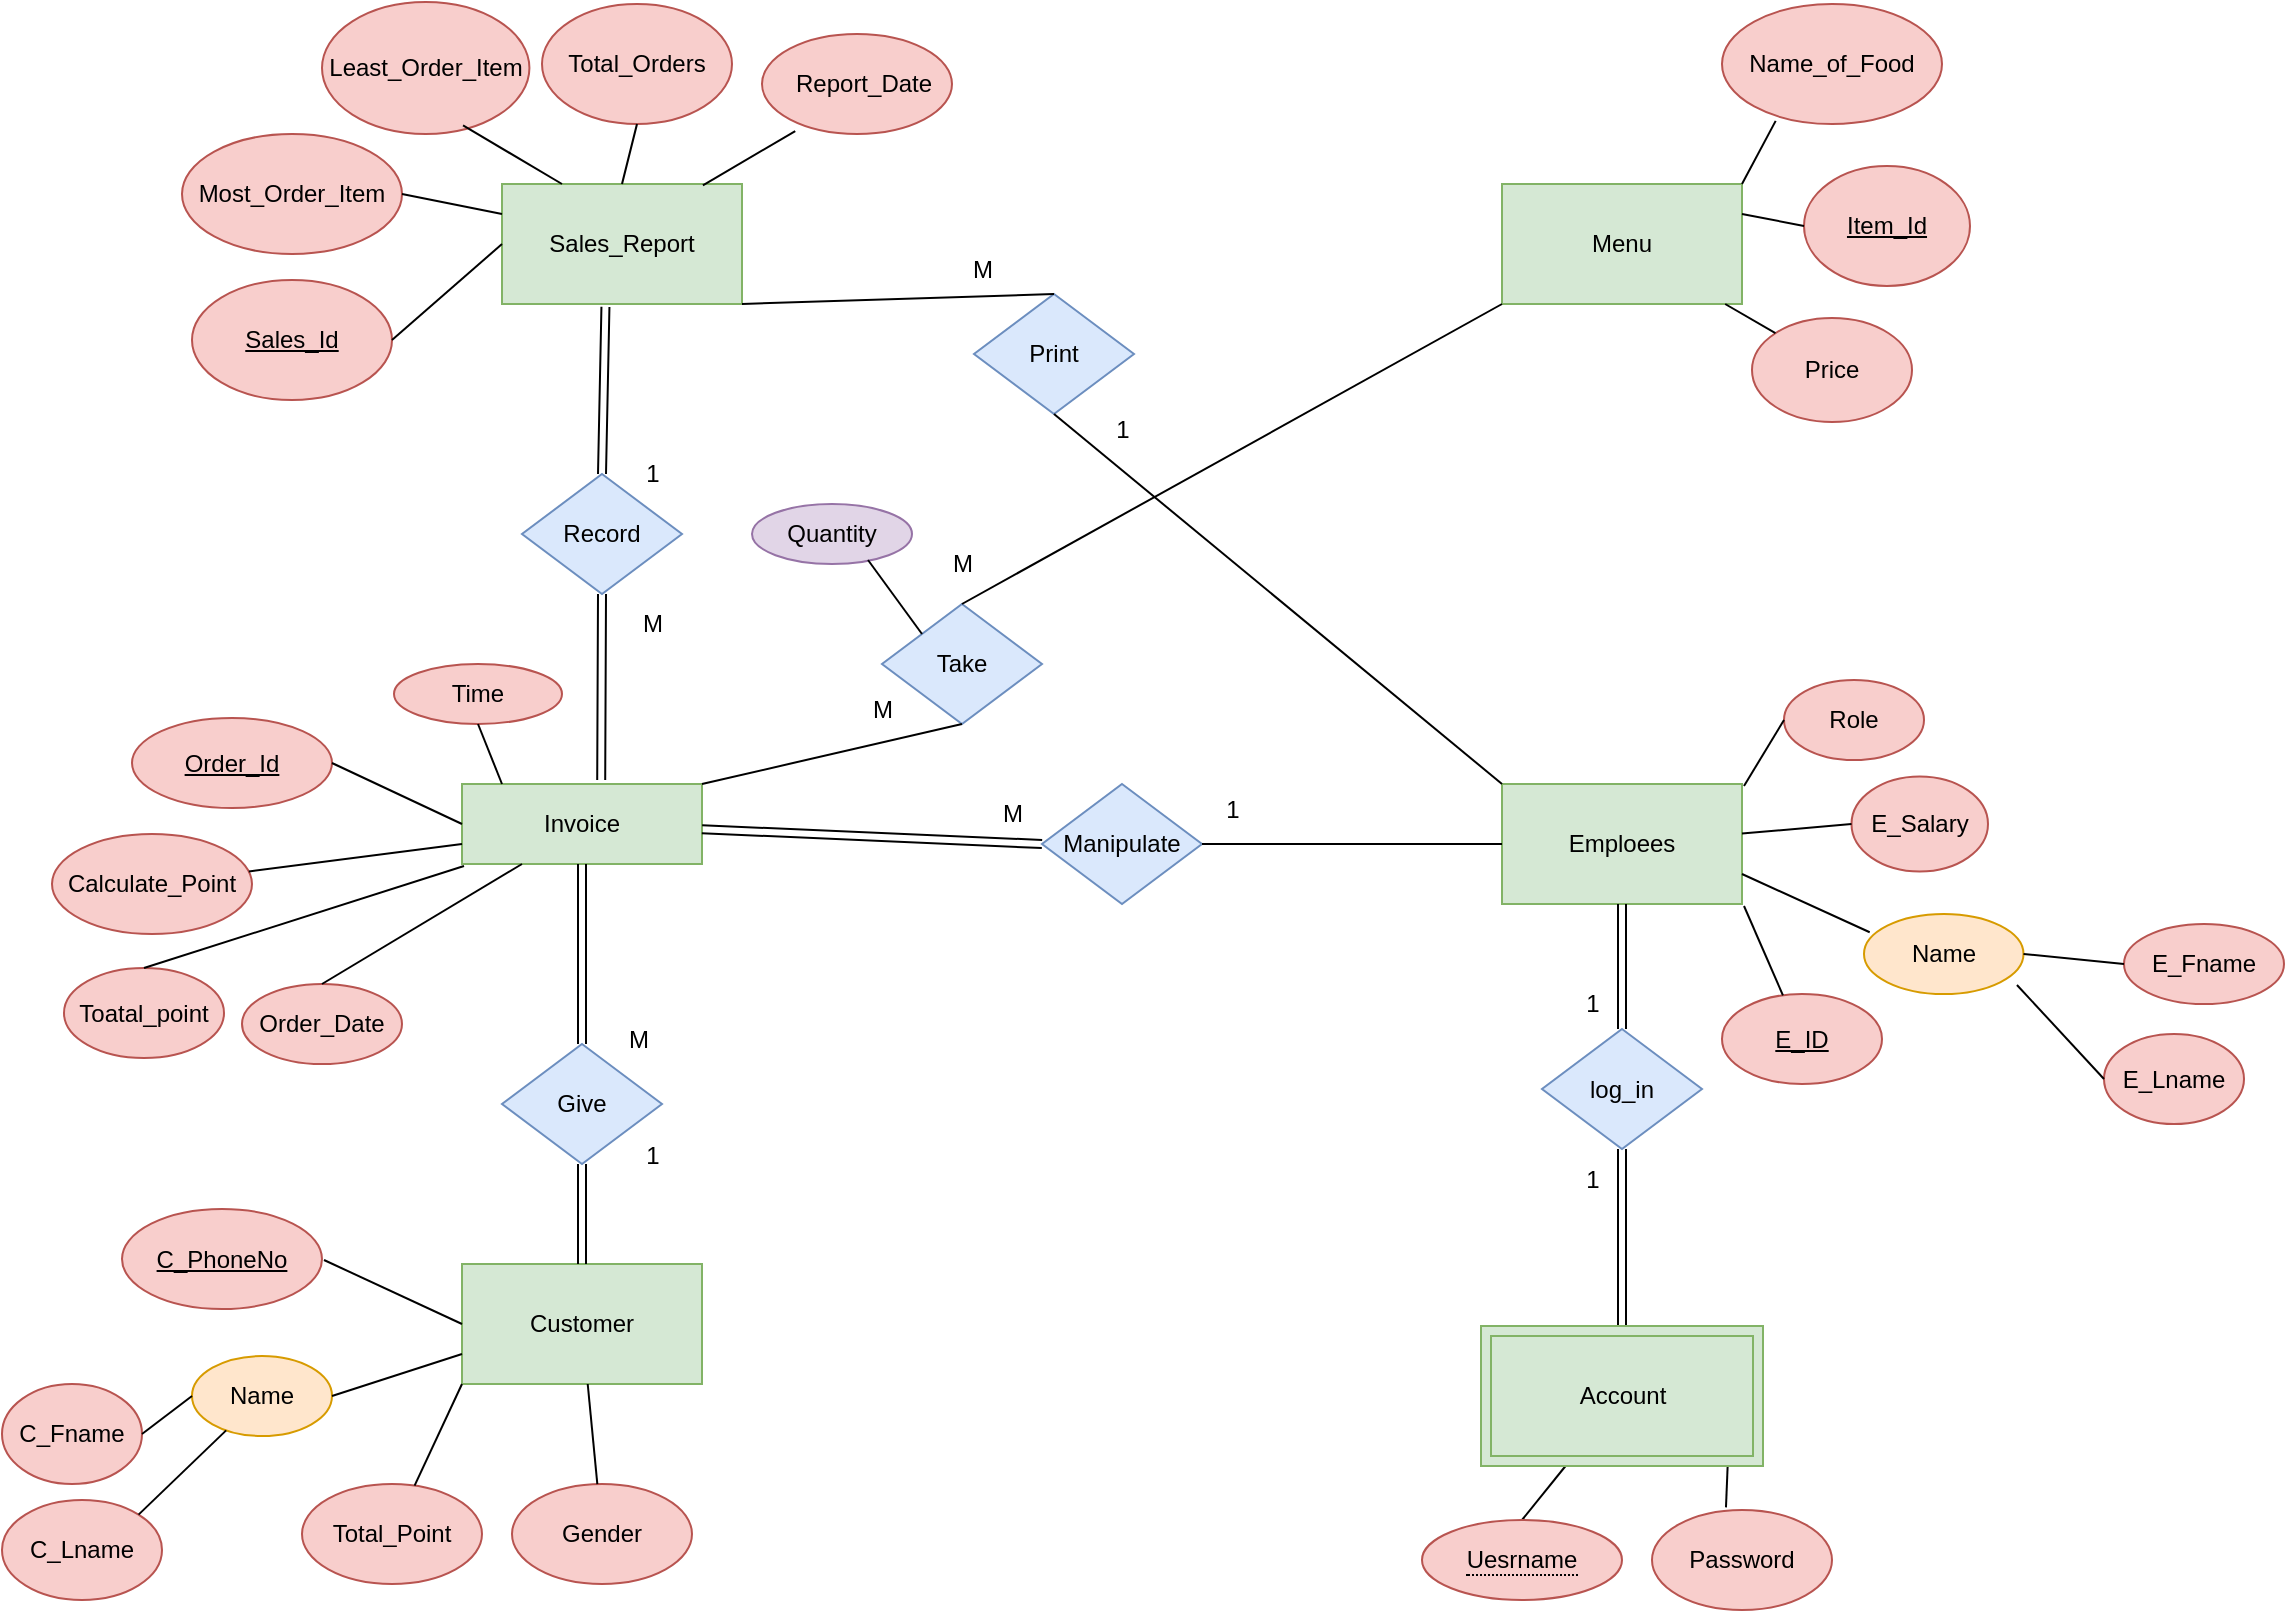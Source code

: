<mxfile version="24.4.0" type="device">
  <diagram name="Page-1" id="OJ5AucLydPhgz_fbMYCx">
    <mxGraphModel dx="1291" dy="763" grid="0" gridSize="10" guides="1" tooltips="1" connect="1" arrows="1" fold="1" page="0" pageScale="1" pageWidth="850" pageHeight="1100" math="0" shadow="0">
      <root>
        <mxCell id="0" />
        <mxCell id="1" parent="0" />
        <mxCell id="YUpqgaEBkuLq6TNbO69E-1" value="Sales_Report" style="rounded=0;whiteSpace=wrap;html=1;fillColor=#d5e8d4;strokeColor=#82b366;" vertex="1" parent="1">
          <mxGeometry x="259" y="109" width="120" height="60" as="geometry" />
        </mxCell>
        <mxCell id="YUpqgaEBkuLq6TNbO69E-2" value="Customer" style="rounded=0;whiteSpace=wrap;html=1;fillColor=#d5e8d4;strokeColor=#82b366;" vertex="1" parent="1">
          <mxGeometry x="239" y="649" width="120" height="60" as="geometry" />
        </mxCell>
        <mxCell id="YUpqgaEBkuLq6TNbO69E-3" value="Invoice" style="rounded=0;whiteSpace=wrap;html=1;fillColor=#d5e8d4;strokeColor=#82b366;" vertex="1" parent="1">
          <mxGeometry x="239" y="409" width="120" height="40" as="geometry" />
        </mxCell>
        <mxCell id="YUpqgaEBkuLq6TNbO69E-4" value="Emploees" style="rounded=0;whiteSpace=wrap;html=1;fillColor=#d5e8d4;strokeColor=#82b366;" vertex="1" parent="1">
          <mxGeometry x="759" y="409" width="120" height="60" as="geometry" />
        </mxCell>
        <mxCell id="YUpqgaEBkuLq6TNbO69E-5" value="Menu" style="rounded=0;whiteSpace=wrap;html=1;fillColor=#d5e8d4;strokeColor=#82b366;" vertex="1" parent="1">
          <mxGeometry x="759" y="109" width="120" height="60" as="geometry" />
        </mxCell>
        <mxCell id="YUpqgaEBkuLq6TNbO69E-7" value="Take" style="rhombus;whiteSpace=wrap;html=1;fillColor=#dae8fc;strokeColor=#6c8ebf;" vertex="1" parent="1">
          <mxGeometry x="449" y="319" width="80" height="60" as="geometry" />
        </mxCell>
        <mxCell id="YUpqgaEBkuLq6TNbO69E-8" value="Give" style="rhombus;whiteSpace=wrap;html=1;fillColor=#dae8fc;strokeColor=#6c8ebf;" vertex="1" parent="1">
          <mxGeometry x="259" y="539" width="80" height="60" as="geometry" />
        </mxCell>
        <mxCell id="YUpqgaEBkuLq6TNbO69E-9" value="Record" style="rhombus;whiteSpace=wrap;html=1;fillColor=#dae8fc;strokeColor=#6c8ebf;" vertex="1" parent="1">
          <mxGeometry x="269" y="254" width="80" height="60" as="geometry" />
        </mxCell>
        <mxCell id="YUpqgaEBkuLq6TNbO69E-10" value="Manipulate" style="rhombus;whiteSpace=wrap;html=1;fillColor=#dae8fc;strokeColor=#6c8ebf;" vertex="1" parent="1">
          <mxGeometry x="529" y="409" width="80" height="60" as="geometry" />
        </mxCell>
        <mxCell id="YUpqgaEBkuLq6TNbO69E-11" value="Print" style="rhombus;whiteSpace=wrap;html=1;fillColor=#dae8fc;strokeColor=#6c8ebf;" vertex="1" parent="1">
          <mxGeometry x="495" y="164" width="80" height="60" as="geometry" />
        </mxCell>
        <mxCell id="YUpqgaEBkuLq6TNbO69E-12" value="log_in" style="rhombus;whiteSpace=wrap;html=1;fillColor=#dae8fc;strokeColor=#6c8ebf;" vertex="1" parent="1">
          <mxGeometry x="779" y="531.5" width="80" height="60" as="geometry" />
        </mxCell>
        <mxCell id="YUpqgaEBkuLq6TNbO69E-13" value="" style="endArrow=none;html=1;rounded=0;entryX=0.431;entryY=1.024;entryDx=0;entryDy=0;exitX=0.5;exitY=0;exitDx=0;exitDy=0;entryPerimeter=0;shape=link;" edge="1" parent="1" source="YUpqgaEBkuLq6TNbO69E-9" target="YUpqgaEBkuLq6TNbO69E-1">
          <mxGeometry width="50" height="50" relative="1" as="geometry">
            <mxPoint x="529" y="419" as="sourcePoint" />
            <mxPoint x="579" y="369" as="targetPoint" />
          </mxGeometry>
        </mxCell>
        <mxCell id="YUpqgaEBkuLq6TNbO69E-14" value="" style="endArrow=none;html=1;rounded=0;exitX=0.5;exitY=1;exitDx=0;exitDy=0;entryX=0.58;entryY=-0.049;entryDx=0;entryDy=0;shape=link;entryPerimeter=0;" edge="1" parent="1" source="YUpqgaEBkuLq6TNbO69E-9" target="YUpqgaEBkuLq6TNbO69E-3">
          <mxGeometry width="50" height="50" relative="1" as="geometry">
            <mxPoint x="529" y="419" as="sourcePoint" />
            <mxPoint x="312" y="400" as="targetPoint" />
          </mxGeometry>
        </mxCell>
        <mxCell id="YUpqgaEBkuLq6TNbO69E-17" value="" style="endArrow=none;html=1;rounded=0;entryX=0.5;entryY=1;entryDx=0;entryDy=0;exitX=0.5;exitY=0;exitDx=0;exitDy=0;shape=link;" edge="1" parent="1" source="YUpqgaEBkuLq6TNbO69E-12" target="YUpqgaEBkuLq6TNbO69E-4">
          <mxGeometry width="50" height="50" relative="1" as="geometry">
            <mxPoint x="539" y="439" as="sourcePoint" />
            <mxPoint x="579" y="369" as="targetPoint" />
          </mxGeometry>
        </mxCell>
        <mxCell id="YUpqgaEBkuLq6TNbO69E-18" value="" style="endArrow=none;html=1;rounded=0;entryX=0.5;entryY=1;entryDx=0;entryDy=0;exitX=0.5;exitY=0;exitDx=0;exitDy=0;shape=link;" edge="1" parent="1" source="YUpqgaEBkuLq6TNbO69E-96" target="YUpqgaEBkuLq6TNbO69E-12">
          <mxGeometry width="50" height="50" relative="1" as="geometry">
            <mxPoint x="835.16" y="731.04" as="sourcePoint" />
            <mxPoint x="579" y="369" as="targetPoint" />
          </mxGeometry>
        </mxCell>
        <mxCell id="YUpqgaEBkuLq6TNbO69E-19" value="" style="endArrow=none;html=1;rounded=0;exitX=0.5;exitY=1;exitDx=0;exitDy=0;entryX=0.5;entryY=0;entryDx=0;entryDy=0;shape=link;" edge="1" parent="1" source="YUpqgaEBkuLq6TNbO69E-3" target="YUpqgaEBkuLq6TNbO69E-8">
          <mxGeometry width="50" height="50" relative="1" as="geometry">
            <mxPoint x="529" y="419" as="sourcePoint" />
            <mxPoint x="579" y="369" as="targetPoint" />
          </mxGeometry>
        </mxCell>
        <mxCell id="YUpqgaEBkuLq6TNbO69E-20" value="" style="endArrow=none;html=1;rounded=0;exitX=0.5;exitY=1;exitDx=0;exitDy=0;entryX=0.5;entryY=0;entryDx=0;entryDy=0;shape=link;" edge="1" parent="1" source="YUpqgaEBkuLq6TNbO69E-8" target="YUpqgaEBkuLq6TNbO69E-2">
          <mxGeometry width="50" height="50" relative="1" as="geometry">
            <mxPoint x="529" y="419" as="sourcePoint" />
            <mxPoint x="300" y="640" as="targetPoint" />
          </mxGeometry>
        </mxCell>
        <mxCell id="YUpqgaEBkuLq6TNbO69E-21" value="" style="endArrow=none;html=1;rounded=0;entryX=0;entryY=0.5;entryDx=0;entryDy=0;shape=link;" edge="1" parent="1" source="YUpqgaEBkuLq6TNbO69E-3" target="YUpqgaEBkuLq6TNbO69E-10">
          <mxGeometry width="50" height="50" relative="1" as="geometry">
            <mxPoint x="529" y="419" as="sourcePoint" />
            <mxPoint x="579" y="369" as="targetPoint" />
          </mxGeometry>
        </mxCell>
        <mxCell id="YUpqgaEBkuLq6TNbO69E-22" value="" style="endArrow=none;html=1;rounded=0;exitX=1;exitY=0.5;exitDx=0;exitDy=0;entryX=0;entryY=0.5;entryDx=0;entryDy=0;" edge="1" parent="1" source="YUpqgaEBkuLq6TNbO69E-10" target="YUpqgaEBkuLq6TNbO69E-4">
          <mxGeometry width="50" height="50" relative="1" as="geometry">
            <mxPoint x="529" y="419" as="sourcePoint" />
            <mxPoint x="759" y="439" as="targetPoint" />
          </mxGeometry>
        </mxCell>
        <mxCell id="YUpqgaEBkuLq6TNbO69E-23" value="" style="endArrow=none;html=1;rounded=0;entryX=0;entryY=1;entryDx=0;entryDy=0;exitX=0.5;exitY=0;exitDx=0;exitDy=0;" edge="1" parent="1" source="YUpqgaEBkuLq6TNbO69E-7" target="YUpqgaEBkuLq6TNbO69E-5">
          <mxGeometry width="50" height="50" relative="1" as="geometry">
            <mxPoint x="529" y="419" as="sourcePoint" />
            <mxPoint x="579" y="369" as="targetPoint" />
          </mxGeometry>
        </mxCell>
        <mxCell id="YUpqgaEBkuLq6TNbO69E-24" value="" style="endArrow=none;html=1;rounded=0;entryX=0.5;entryY=1;entryDx=0;entryDy=0;exitX=1;exitY=0;exitDx=0;exitDy=0;" edge="1" parent="1" source="YUpqgaEBkuLq6TNbO69E-3" target="YUpqgaEBkuLq6TNbO69E-7">
          <mxGeometry width="50" height="50" relative="1" as="geometry">
            <mxPoint x="529" y="419" as="sourcePoint" />
            <mxPoint x="579" y="369" as="targetPoint" />
          </mxGeometry>
        </mxCell>
        <mxCell id="YUpqgaEBkuLq6TNbO69E-25" value="" style="endArrow=none;html=1;rounded=0;entryX=1;entryY=1;entryDx=0;entryDy=0;exitX=0.5;exitY=0;exitDx=0;exitDy=0;" edge="1" parent="1" source="YUpqgaEBkuLq6TNbO69E-11" target="YUpqgaEBkuLq6TNbO69E-1">
          <mxGeometry width="50" height="50" relative="1" as="geometry">
            <mxPoint x="529" y="419" as="sourcePoint" />
            <mxPoint x="579" y="369" as="targetPoint" />
          </mxGeometry>
        </mxCell>
        <mxCell id="YUpqgaEBkuLq6TNbO69E-26" value="" style="endArrow=none;html=1;rounded=0;entryX=0.5;entryY=1;entryDx=0;entryDy=0;exitX=0;exitY=0;exitDx=0;exitDy=0;" edge="1" parent="1" source="YUpqgaEBkuLq6TNbO69E-4" target="YUpqgaEBkuLq6TNbO69E-11">
          <mxGeometry width="50" height="50" relative="1" as="geometry">
            <mxPoint x="529" y="419" as="sourcePoint" />
            <mxPoint x="579" y="369" as="targetPoint" />
          </mxGeometry>
        </mxCell>
        <mxCell id="YUpqgaEBkuLq6TNbO69E-27" value="Gender" style="ellipse;whiteSpace=wrap;html=1;fillColor=#f8cecc;strokeColor=#b85450;" vertex="1" parent="1">
          <mxGeometry x="264" y="759" width="90" height="50" as="geometry" />
        </mxCell>
        <mxCell id="YUpqgaEBkuLq6TNbO69E-28" value="C_Lname" style="ellipse;whiteSpace=wrap;html=1;fillColor=#f8cecc;strokeColor=#b85450;" vertex="1" parent="1">
          <mxGeometry x="9" y="767" width="80" height="50" as="geometry" />
        </mxCell>
        <mxCell id="YUpqgaEBkuLq6TNbO69E-29" value="C_Fname" style="ellipse;whiteSpace=wrap;html=1;fillColor=#f8cecc;strokeColor=#b85450;" vertex="1" parent="1">
          <mxGeometry x="9" y="709" width="70" height="50" as="geometry" />
        </mxCell>
        <mxCell id="YUpqgaEBkuLq6TNbO69E-30" value="Name" style="ellipse;whiteSpace=wrap;html=1;fillColor=#ffe6cc;strokeColor=#d79b00;" vertex="1" parent="1">
          <mxGeometry x="104" y="695" width="70" height="40" as="geometry" />
        </mxCell>
        <mxCell id="YUpqgaEBkuLq6TNbO69E-31" value="Total_Point" style="ellipse;whiteSpace=wrap;html=1;fillColor=#f8cecc;strokeColor=#b85450;" vertex="1" parent="1">
          <mxGeometry x="159" y="759" width="90" height="50" as="geometry" />
        </mxCell>
        <mxCell id="YUpqgaEBkuLq6TNbO69E-32" value="&lt;u&gt;C_PhoneNo&lt;/u&gt;" style="ellipse;whiteSpace=wrap;html=1;fillColor=#f8cecc;strokeColor=#b85450;" vertex="1" parent="1">
          <mxGeometry x="69" y="621.5" width="100" height="50" as="geometry" />
        </mxCell>
        <mxCell id="YUpqgaEBkuLq6TNbO69E-33" value="" style="endArrow=none;html=1;rounded=0;entryX=0;entryY=0.5;entryDx=0;entryDy=0;" edge="1" parent="1" target="YUpqgaEBkuLq6TNbO69E-2">
          <mxGeometry width="50" height="50" relative="1" as="geometry">
            <mxPoint x="170" y="647" as="sourcePoint" />
            <mxPoint x="209" y="719" as="targetPoint" />
          </mxGeometry>
        </mxCell>
        <mxCell id="YUpqgaEBkuLq6TNbO69E-34" value="" style="endArrow=none;html=1;rounded=0;exitX=1;exitY=0.5;exitDx=0;exitDy=0;entryX=0;entryY=0.75;entryDx=0;entryDy=0;" edge="1" parent="1" source="YUpqgaEBkuLq6TNbO69E-30" target="YUpqgaEBkuLq6TNbO69E-2">
          <mxGeometry width="50" height="50" relative="1" as="geometry">
            <mxPoint x="159" y="769" as="sourcePoint" />
            <mxPoint x="249" y="689" as="targetPoint" />
          </mxGeometry>
        </mxCell>
        <mxCell id="YUpqgaEBkuLq6TNbO69E-35" value="" style="endArrow=none;html=1;rounded=0;exitX=1;exitY=0.5;exitDx=0;exitDy=0;entryX=0;entryY=0.5;entryDx=0;entryDy=0;" edge="1" parent="1" source="YUpqgaEBkuLq6TNbO69E-29" target="YUpqgaEBkuLq6TNbO69E-30">
          <mxGeometry width="50" height="50" relative="1" as="geometry">
            <mxPoint x="159" y="769" as="sourcePoint" />
            <mxPoint x="209" y="719" as="targetPoint" />
          </mxGeometry>
        </mxCell>
        <mxCell id="YUpqgaEBkuLq6TNbO69E-36" value="" style="endArrow=none;html=1;rounded=0;exitX=1;exitY=0;exitDx=0;exitDy=0;" edge="1" parent="1" source="YUpqgaEBkuLq6TNbO69E-28" target="YUpqgaEBkuLq6TNbO69E-30">
          <mxGeometry width="50" height="50" relative="1" as="geometry">
            <mxPoint x="159" y="769" as="sourcePoint" />
            <mxPoint x="29" y="809" as="targetPoint" />
          </mxGeometry>
        </mxCell>
        <mxCell id="YUpqgaEBkuLq6TNbO69E-37" value="" style="endArrow=none;html=1;rounded=0;entryX=0;entryY=1;entryDx=0;entryDy=0;" edge="1" parent="1" source="YUpqgaEBkuLq6TNbO69E-31" target="YUpqgaEBkuLq6TNbO69E-2">
          <mxGeometry width="50" height="50" relative="1" as="geometry">
            <mxPoint x="159" y="769" as="sourcePoint" />
            <mxPoint x="209" y="719" as="targetPoint" />
          </mxGeometry>
        </mxCell>
        <mxCell id="YUpqgaEBkuLq6TNbO69E-38" value="" style="endArrow=none;html=1;rounded=0;" edge="1" parent="1" source="YUpqgaEBkuLq6TNbO69E-27" target="YUpqgaEBkuLq6TNbO69E-2">
          <mxGeometry width="50" height="50" relative="1" as="geometry">
            <mxPoint x="309" y="799" as="sourcePoint" />
            <mxPoint x="209" y="719" as="targetPoint" />
          </mxGeometry>
        </mxCell>
        <mxCell id="YUpqgaEBkuLq6TNbO69E-39" value="M" style="text;html=1;align=center;verticalAlign=middle;resizable=0;points=[];autosize=1;strokeColor=none;fillColor=none;" vertex="1" parent="1">
          <mxGeometry x="311.5" y="521.5" width="30" height="30" as="geometry" />
        </mxCell>
        <mxCell id="YUpqgaEBkuLq6TNbO69E-40" value="1" style="text;html=1;align=center;verticalAlign=middle;resizable=0;points=[];autosize=1;strokeColor=none;fillColor=none;" vertex="1" parent="1">
          <mxGeometry x="319" y="580" width="30" height="30" as="geometry" />
        </mxCell>
        <mxCell id="YUpqgaEBkuLq6TNbO69E-41" value="Time" style="ellipse;whiteSpace=wrap;html=1;fillColor=#f8cecc;strokeColor=#b85450;" vertex="1" parent="1">
          <mxGeometry x="205" y="349" width="84" height="30" as="geometry" />
        </mxCell>
        <mxCell id="YUpqgaEBkuLq6TNbO69E-42" value="Order_Date" style="ellipse;whiteSpace=wrap;html=1;fillColor=#f8cecc;strokeColor=#b85450;" vertex="1" parent="1">
          <mxGeometry x="129" y="509" width="80" height="40" as="geometry" />
        </mxCell>
        <mxCell id="YUpqgaEBkuLq6TNbO69E-43" value="Toatal_point" style="ellipse;whiteSpace=wrap;html=1;fillColor=#f8cecc;strokeColor=#b85450;" vertex="1" parent="1">
          <mxGeometry x="40" y="501" width="80" height="45" as="geometry" />
        </mxCell>
        <mxCell id="YUpqgaEBkuLq6TNbO69E-44" value="&lt;u&gt;Order_Id&lt;/u&gt;" style="ellipse;whiteSpace=wrap;html=1;fillColor=#f8cecc;strokeColor=#b85450;" vertex="1" parent="1">
          <mxGeometry x="74" y="376" width="100" height="45" as="geometry" />
        </mxCell>
        <mxCell id="YUpqgaEBkuLq6TNbO69E-45" value="Calculate_Point" style="ellipse;whiteSpace=wrap;html=1;fillColor=#f8cecc;strokeColor=#b85450;" vertex="1" parent="1">
          <mxGeometry x="34" y="434" width="100" height="50" as="geometry" />
        </mxCell>
        <mxCell id="YUpqgaEBkuLq6TNbO69E-46" value="" style="endArrow=none;html=1;rounded=0;exitX=0.5;exitY=1;exitDx=0;exitDy=0;" edge="1" parent="1" source="YUpqgaEBkuLq6TNbO69E-41">
          <mxGeometry width="50" height="50" relative="1" as="geometry">
            <mxPoint x="309" y="749" as="sourcePoint" />
            <mxPoint x="259" y="409" as="targetPoint" />
          </mxGeometry>
        </mxCell>
        <mxCell id="YUpqgaEBkuLq6TNbO69E-48" value="" style="endArrow=none;html=1;rounded=0;exitX=1;exitY=0.5;exitDx=0;exitDy=0;entryX=0;entryY=0.5;entryDx=0;entryDy=0;" edge="1" parent="1" source="YUpqgaEBkuLq6TNbO69E-44" target="YUpqgaEBkuLq6TNbO69E-3">
          <mxGeometry width="50" height="50" relative="1" as="geometry">
            <mxPoint x="309" y="749" as="sourcePoint" />
            <mxPoint x="359" y="699" as="targetPoint" />
          </mxGeometry>
        </mxCell>
        <mxCell id="YUpqgaEBkuLq6TNbO69E-49" value="" style="endArrow=none;html=1;rounded=0;entryX=0;entryY=0.75;entryDx=0;entryDy=0;" edge="1" parent="1" source="YUpqgaEBkuLq6TNbO69E-45" target="YUpqgaEBkuLq6TNbO69E-3">
          <mxGeometry width="50" height="50" relative="1" as="geometry">
            <mxPoint x="90" y="486" as="sourcePoint" />
            <mxPoint x="359" y="699" as="targetPoint" />
          </mxGeometry>
        </mxCell>
        <mxCell id="YUpqgaEBkuLq6TNbO69E-50" value="" style="endArrow=none;html=1;rounded=0;exitX=0.5;exitY=0;exitDx=0;exitDy=0;" edge="1" parent="1" source="YUpqgaEBkuLq6TNbO69E-43">
          <mxGeometry width="50" height="50" relative="1" as="geometry">
            <mxPoint x="309" y="749" as="sourcePoint" />
            <mxPoint x="240" y="450" as="targetPoint" />
          </mxGeometry>
        </mxCell>
        <mxCell id="YUpqgaEBkuLq6TNbO69E-51" value="" style="endArrow=none;html=1;rounded=0;exitX=0.5;exitY=0;exitDx=0;exitDy=0;entryX=0.25;entryY=1;entryDx=0;entryDy=0;" edge="1" parent="1" source="YUpqgaEBkuLq6TNbO69E-42" target="YUpqgaEBkuLq6TNbO69E-3">
          <mxGeometry width="50" height="50" relative="1" as="geometry">
            <mxPoint x="309" y="749" as="sourcePoint" />
            <mxPoint x="359" y="699" as="targetPoint" />
          </mxGeometry>
        </mxCell>
        <mxCell id="YUpqgaEBkuLq6TNbO69E-52" value="M" style="text;html=1;align=center;verticalAlign=middle;resizable=0;points=[];autosize=1;strokeColor=none;fillColor=none;" vertex="1" parent="1">
          <mxGeometry x="499" y="409" width="30" height="30" as="geometry" />
        </mxCell>
        <mxCell id="YUpqgaEBkuLq6TNbO69E-53" value="1" style="text;html=1;align=center;verticalAlign=middle;resizable=0;points=[];autosize=1;strokeColor=none;fillColor=none;" vertex="1" parent="1">
          <mxGeometry x="609" y="406.5" width="30" height="30" as="geometry" />
        </mxCell>
        <mxCell id="YUpqgaEBkuLq6TNbO69E-54" value="Name" style="ellipse;whiteSpace=wrap;html=1;fillColor=#ffe6cc;strokeColor=#d79b00;" vertex="1" parent="1">
          <mxGeometry x="940" y="474" width="79.75" height="40" as="geometry" />
        </mxCell>
        <mxCell id="YUpqgaEBkuLq6TNbO69E-55" value="&lt;u&gt;E_ID&lt;/u&gt;" style="ellipse;whiteSpace=wrap;html=1;fillColor=#f8cecc;strokeColor=#b85450;" vertex="1" parent="1">
          <mxGeometry x="869" y="514" width="80" height="45" as="geometry" />
        </mxCell>
        <mxCell id="YUpqgaEBkuLq6TNbO69E-56" value="E_Salary" style="ellipse;whiteSpace=wrap;html=1;fillColor=#f8cecc;strokeColor=#b85450;" vertex="1" parent="1">
          <mxGeometry x="933.75" y="405.25" width="68.25" height="47.5" as="geometry" />
        </mxCell>
        <mxCell id="YUpqgaEBkuLq6TNbO69E-57" value="E_Lname" style="ellipse;whiteSpace=wrap;html=1;fillColor=#f8cecc;strokeColor=#b85450;" vertex="1" parent="1">
          <mxGeometry x="1060" y="534" width="70" height="45" as="geometry" />
        </mxCell>
        <mxCell id="YUpqgaEBkuLq6TNbO69E-58" value="E_Fname" style="ellipse;whiteSpace=wrap;html=1;fillColor=#f8cecc;strokeColor=#b85450;" vertex="1" parent="1">
          <mxGeometry x="1070" y="479" width="80" height="40" as="geometry" />
        </mxCell>
        <mxCell id="YUpqgaEBkuLq6TNbO69E-59" value="Role" style="ellipse;whiteSpace=wrap;html=1;fillColor=#f8cecc;strokeColor=#b85450;" vertex="1" parent="1">
          <mxGeometry x="900" y="357" width="70" height="40" as="geometry" />
        </mxCell>
        <mxCell id="YUpqgaEBkuLq6TNbO69E-60" value="" style="endArrow=none;html=1;rounded=0;entryX=0;entryY=0.5;entryDx=0;entryDy=0;" edge="1" parent="1" target="YUpqgaEBkuLq6TNbO69E-59">
          <mxGeometry width="50" height="50" relative="1" as="geometry">
            <mxPoint x="880" y="410" as="sourcePoint" />
            <mxPoint x="799" y="559" as="targetPoint" />
          </mxGeometry>
        </mxCell>
        <mxCell id="YUpqgaEBkuLq6TNbO69E-61" value="" style="endArrow=none;html=1;rounded=0;entryX=0;entryY=0.5;entryDx=0;entryDy=0;" edge="1" parent="1" source="YUpqgaEBkuLq6TNbO69E-4" target="YUpqgaEBkuLq6TNbO69E-56">
          <mxGeometry width="50" height="50" relative="1" as="geometry">
            <mxPoint x="749" y="609" as="sourcePoint" />
            <mxPoint x="799" y="559" as="targetPoint" />
          </mxGeometry>
        </mxCell>
        <mxCell id="YUpqgaEBkuLq6TNbO69E-62" value="" style="endArrow=none;html=1;rounded=0;" edge="1" parent="1" target="YUpqgaEBkuLq6TNbO69E-55">
          <mxGeometry width="50" height="50" relative="1" as="geometry">
            <mxPoint x="880" y="470" as="sourcePoint" />
            <mxPoint x="799" y="559" as="targetPoint" />
          </mxGeometry>
        </mxCell>
        <mxCell id="YUpqgaEBkuLq6TNbO69E-63" value="" style="endArrow=none;html=1;rounded=0;entryX=0.036;entryY=0.228;entryDx=0;entryDy=0;entryPerimeter=0;exitX=1;exitY=0.75;exitDx=0;exitDy=0;" edge="1" parent="1" source="YUpqgaEBkuLq6TNbO69E-4" target="YUpqgaEBkuLq6TNbO69E-54">
          <mxGeometry width="50" height="50" relative="1" as="geometry">
            <mxPoint x="749" y="609" as="sourcePoint" />
            <mxPoint x="799" y="559" as="targetPoint" />
          </mxGeometry>
        </mxCell>
        <mxCell id="YUpqgaEBkuLq6TNbO69E-64" value="" style="endArrow=none;html=1;rounded=0;entryX=0;entryY=0.5;entryDx=0;entryDy=0;exitX=1;exitY=0.5;exitDx=0;exitDy=0;" edge="1" parent="1" source="YUpqgaEBkuLq6TNbO69E-54" target="YUpqgaEBkuLq6TNbO69E-58">
          <mxGeometry width="50" height="50" relative="1" as="geometry">
            <mxPoint x="1059" y="519" as="sourcePoint" />
            <mxPoint x="799" y="559" as="targetPoint" />
          </mxGeometry>
        </mxCell>
        <mxCell id="YUpqgaEBkuLq6TNbO69E-65" value="" style="endArrow=none;html=1;rounded=0;exitX=0;exitY=0.5;exitDx=0;exitDy=0;entryX=0.959;entryY=0.887;entryDx=0;entryDy=0;entryPerimeter=0;" edge="1" parent="1" source="YUpqgaEBkuLq6TNbO69E-57" target="YUpqgaEBkuLq6TNbO69E-54">
          <mxGeometry width="50" height="50" relative="1" as="geometry">
            <mxPoint x="749" y="609" as="sourcePoint" />
            <mxPoint x="799" y="559" as="targetPoint" />
          </mxGeometry>
        </mxCell>
        <mxCell id="YUpqgaEBkuLq6TNbO69E-66" value="1" style="text;html=1;align=center;verticalAlign=middle;resizable=0;points=[];autosize=1;strokeColor=none;fillColor=none;" vertex="1" parent="1">
          <mxGeometry x="789" y="504" width="30" height="30" as="geometry" />
        </mxCell>
        <mxCell id="YUpqgaEBkuLq6TNbO69E-67" value="1" style="text;html=1;align=center;verticalAlign=middle;resizable=0;points=[];autosize=1;strokeColor=none;fillColor=none;" vertex="1" parent="1">
          <mxGeometry x="789" y="591.5" width="30" height="30" as="geometry" />
        </mxCell>
        <mxCell id="YUpqgaEBkuLq6TNbO69E-68" value="Password" style="ellipse;whiteSpace=wrap;html=1;fillColor=#f8cecc;strokeColor=#b85450;" vertex="1" parent="1">
          <mxGeometry x="834" y="772" width="90" height="50" as="geometry" />
        </mxCell>
        <mxCell id="YUpqgaEBkuLq6TNbO69E-69" value="" style="endArrow=none;html=1;rounded=0;exitX=0.5;exitY=0;exitDx=0;exitDy=0;" edge="1" parent="1" source="YUpqgaEBkuLq6TNbO69E-97" target="YUpqgaEBkuLq6TNbO69E-96">
          <mxGeometry width="50" height="50" relative="1" as="geometry">
            <mxPoint x="744" y="839" as="sourcePoint" />
            <mxPoint x="794" y="789" as="targetPoint" />
          </mxGeometry>
        </mxCell>
        <mxCell id="YUpqgaEBkuLq6TNbO69E-70" value="" style="endArrow=none;html=1;rounded=0;exitX=0.411;exitY=-0.026;exitDx=0;exitDy=0;exitPerimeter=0;entryX=0.875;entryY=0.982;entryDx=0;entryDy=0;entryPerimeter=0;" edge="1" parent="1" source="YUpqgaEBkuLq6TNbO69E-68" target="YUpqgaEBkuLq6TNbO69E-96">
          <mxGeometry width="50" height="50" relative="1" as="geometry">
            <mxPoint x="749" y="609" as="sourcePoint" />
            <mxPoint x="873.92" y="785.7" as="targetPoint" />
          </mxGeometry>
        </mxCell>
        <mxCell id="YUpqgaEBkuLq6TNbO69E-73" value="Price" style="ellipse;whiteSpace=wrap;html=1;fillColor=#f8cecc;strokeColor=#b85450;" vertex="1" parent="1">
          <mxGeometry x="884" y="176" width="80" height="52" as="geometry" />
        </mxCell>
        <mxCell id="YUpqgaEBkuLq6TNbO69E-74" value="&lt;u&gt;Item_Id&lt;/u&gt;" style="ellipse;whiteSpace=wrap;html=1;fillColor=#f8cecc;strokeColor=#b85450;" vertex="1" parent="1">
          <mxGeometry x="910" y="100" width="83" height="60" as="geometry" />
        </mxCell>
        <mxCell id="YUpqgaEBkuLq6TNbO69E-75" value="Name_of_Food" style="ellipse;whiteSpace=wrap;html=1;fillColor=#f8cecc;strokeColor=#b85450;" vertex="1" parent="1">
          <mxGeometry x="869" y="19" width="110" height="60" as="geometry" />
        </mxCell>
        <mxCell id="YUpqgaEBkuLq6TNbO69E-76" value="" style="endArrow=none;html=1;rounded=0;entryX=0;entryY=0;entryDx=0;entryDy=0;" edge="1" parent="1" source="YUpqgaEBkuLq6TNbO69E-5" target="YUpqgaEBkuLq6TNbO69E-73">
          <mxGeometry width="50" height="50" relative="1" as="geometry">
            <mxPoint x="689" y="309" as="sourcePoint" />
            <mxPoint x="739" y="259" as="targetPoint" />
          </mxGeometry>
        </mxCell>
        <mxCell id="YUpqgaEBkuLq6TNbO69E-77" value="" style="endArrow=none;html=1;rounded=0;entryX=0;entryY=0.5;entryDx=0;entryDy=0;exitX=1;exitY=0.25;exitDx=0;exitDy=0;" edge="1" parent="1" source="YUpqgaEBkuLq6TNbO69E-5" target="YUpqgaEBkuLq6TNbO69E-74">
          <mxGeometry width="50" height="50" relative="1" as="geometry">
            <mxPoint x="689" y="309" as="sourcePoint" />
            <mxPoint x="739" y="259" as="targetPoint" />
          </mxGeometry>
        </mxCell>
        <mxCell id="YUpqgaEBkuLq6TNbO69E-78" value="" style="endArrow=none;html=1;rounded=0;entryX=0.244;entryY=0.974;entryDx=0;entryDy=0;entryPerimeter=0;exitX=1;exitY=0;exitDx=0;exitDy=0;" edge="1" parent="1" source="YUpqgaEBkuLq6TNbO69E-5" target="YUpqgaEBkuLq6TNbO69E-75">
          <mxGeometry width="50" height="50" relative="1" as="geometry">
            <mxPoint x="689" y="309" as="sourcePoint" />
            <mxPoint x="739" y="259" as="targetPoint" />
          </mxGeometry>
        </mxCell>
        <mxCell id="YUpqgaEBkuLq6TNbO69E-79" value="M" style="text;html=1;align=center;verticalAlign=middle;resizable=0;points=[];autosize=1;strokeColor=none;fillColor=none;" vertex="1" parent="1">
          <mxGeometry x="474" y="284" width="30" height="30" as="geometry" />
        </mxCell>
        <mxCell id="YUpqgaEBkuLq6TNbO69E-80" value="M" style="text;html=1;align=center;verticalAlign=middle;resizable=0;points=[];autosize=1;strokeColor=none;fillColor=none;" vertex="1" parent="1">
          <mxGeometry x="434" y="357" width="30" height="30" as="geometry" />
        </mxCell>
        <mxCell id="YUpqgaEBkuLq6TNbO69E-81" value="M" style="text;html=1;align=center;verticalAlign=middle;resizable=0;points=[];autosize=1;strokeColor=none;fillColor=none;" vertex="1" parent="1">
          <mxGeometry x="319" y="314" width="30" height="30" as="geometry" />
        </mxCell>
        <mxCell id="YUpqgaEBkuLq6TNbO69E-82" value="1" style="text;html=1;align=center;verticalAlign=middle;resizable=0;points=[];autosize=1;strokeColor=none;fillColor=none;" vertex="1" parent="1">
          <mxGeometry x="319" y="239" width="30" height="30" as="geometry" />
        </mxCell>
        <mxCell id="YUpqgaEBkuLq6TNbO69E-83" value="1" style="text;html=1;align=center;verticalAlign=middle;resizable=0;points=[];autosize=1;strokeColor=none;fillColor=none;" vertex="1" parent="1">
          <mxGeometry x="554" y="217" width="30" height="30" as="geometry" />
        </mxCell>
        <mxCell id="YUpqgaEBkuLq6TNbO69E-84" value="M" style="text;html=1;align=center;verticalAlign=middle;resizable=0;points=[];autosize=1;strokeColor=none;fillColor=none;" vertex="1" parent="1">
          <mxGeometry x="484" y="137" width="30" height="30" as="geometry" />
        </mxCell>
        <mxCell id="YUpqgaEBkuLq6TNbO69E-85" value="&lt;table style=&quot;border-left-style: none; border-top-style: none; border-right-style: none; border-bottom-style: none; border-collapse: collapse;&quot;&gt;&lt;tbody&gt;&lt;tr&gt;&lt;td style=&quot;border-left-style: none; border-top-style: none; border-right-style: none; border-bottom-style: none; padding-left: 15px;&quot;&gt;Report_Date&lt;/td&gt;&lt;/tr&gt;&lt;/tbody&gt;&lt;/table&gt;" style="ellipse;whiteSpace=wrap;html=1;align=left;fillColor=#f8cecc;strokeColor=#b85450;" vertex="1" parent="1">
          <mxGeometry x="389" y="34" width="95" height="50" as="geometry" />
        </mxCell>
        <mxCell id="YUpqgaEBkuLq6TNbO69E-86" value="Total_Orders" style="ellipse;whiteSpace=wrap;html=1;fillColor=#f8cecc;strokeColor=#b85450;" vertex="1" parent="1">
          <mxGeometry x="279" y="19" width="95" height="60" as="geometry" />
        </mxCell>
        <mxCell id="YUpqgaEBkuLq6TNbO69E-87" value="&lt;u&gt;Sales_Id&lt;/u&gt;" style="ellipse;whiteSpace=wrap;html=1;fillColor=#f8cecc;strokeColor=#b85450;" vertex="1" parent="1">
          <mxGeometry x="104" y="157" width="100" height="60" as="geometry" />
        </mxCell>
        <mxCell id="YUpqgaEBkuLq6TNbO69E-88" value="Least_Order_Item" style="ellipse;whiteSpace=wrap;html=1;fillColor=#f8cecc;strokeColor=#b85450;" vertex="1" parent="1">
          <mxGeometry x="169" y="18" width="103.71" height="66" as="geometry" />
        </mxCell>
        <mxCell id="YUpqgaEBkuLq6TNbO69E-89" value="Most_Order_Item" style="ellipse;whiteSpace=wrap;html=1;fillColor=#f8cecc;strokeColor=#b85450;" vertex="1" parent="1">
          <mxGeometry x="99" y="84" width="110" height="60" as="geometry" />
        </mxCell>
        <mxCell id="YUpqgaEBkuLq6TNbO69E-90" value="" style="endArrow=none;html=1;rounded=0;exitX=0.837;exitY=0.011;exitDx=0;exitDy=0;exitPerimeter=0;entryX=0.175;entryY=0.971;entryDx=0;entryDy=0;entryPerimeter=0;" edge="1" parent="1" source="YUpqgaEBkuLq6TNbO69E-1" target="YUpqgaEBkuLq6TNbO69E-85">
          <mxGeometry width="50" height="50" relative="1" as="geometry">
            <mxPoint x="439" y="19" as="sourcePoint" />
            <mxPoint x="489" y="-31" as="targetPoint" />
          </mxGeometry>
        </mxCell>
        <mxCell id="YUpqgaEBkuLq6TNbO69E-91" value="" style="endArrow=none;html=1;rounded=0;exitX=0.5;exitY=0;exitDx=0;exitDy=0;entryX=0.5;entryY=1;entryDx=0;entryDy=0;" edge="1" parent="1" source="YUpqgaEBkuLq6TNbO69E-1" target="YUpqgaEBkuLq6TNbO69E-86">
          <mxGeometry width="50" height="50" relative="1" as="geometry">
            <mxPoint x="439" y="19" as="sourcePoint" />
            <mxPoint x="489" y="-31" as="targetPoint" />
          </mxGeometry>
        </mxCell>
        <mxCell id="YUpqgaEBkuLq6TNbO69E-92" value="" style="endArrow=none;html=1;rounded=0;entryX=0.68;entryY=0.935;entryDx=0;entryDy=0;entryPerimeter=0;exitX=0.25;exitY=0;exitDx=0;exitDy=0;" edge="1" parent="1" source="YUpqgaEBkuLq6TNbO69E-1" target="YUpqgaEBkuLq6TNbO69E-88">
          <mxGeometry width="50" height="50" relative="1" as="geometry">
            <mxPoint x="439" y="19" as="sourcePoint" />
            <mxPoint x="489" y="-31" as="targetPoint" />
          </mxGeometry>
        </mxCell>
        <mxCell id="YUpqgaEBkuLq6TNbO69E-93" value="" style="endArrow=none;html=1;rounded=0;entryX=1;entryY=0.5;entryDx=0;entryDy=0;exitX=0;exitY=0.25;exitDx=0;exitDy=0;" edge="1" parent="1" source="YUpqgaEBkuLq6TNbO69E-1" target="YUpqgaEBkuLq6TNbO69E-89">
          <mxGeometry width="50" height="50" relative="1" as="geometry">
            <mxPoint x="439" y="19" as="sourcePoint" />
            <mxPoint x="489" y="-31" as="targetPoint" />
          </mxGeometry>
        </mxCell>
        <mxCell id="YUpqgaEBkuLq6TNbO69E-94" value="" style="endArrow=none;html=1;rounded=0;entryX=1;entryY=0.5;entryDx=0;entryDy=0;exitX=0;exitY=0.5;exitDx=0;exitDy=0;" edge="1" parent="1" source="YUpqgaEBkuLq6TNbO69E-1" target="YUpqgaEBkuLq6TNbO69E-87">
          <mxGeometry width="50" height="50" relative="1" as="geometry">
            <mxPoint x="439" y="19" as="sourcePoint" />
            <mxPoint x="489" y="-31" as="targetPoint" />
          </mxGeometry>
        </mxCell>
        <mxCell id="YUpqgaEBkuLq6TNbO69E-96" value="Account" style="shape=ext;margin=3;double=1;whiteSpace=wrap;html=1;align=center;fillColor=#d5e8d4;strokeColor=#82b366;" vertex="1" parent="1">
          <mxGeometry x="748.5" y="680" width="141" height="70" as="geometry" />
        </mxCell>
        <mxCell id="YUpqgaEBkuLq6TNbO69E-97" value="&lt;span style=&quot;border-bottom: 1px dotted&quot;&gt;Uesrname&lt;/span&gt;" style="ellipse;whiteSpace=wrap;html=1;align=center;fillColor=#f8cecc;strokeColor=#b85450;" vertex="1" parent="1">
          <mxGeometry x="719" y="777" width="100" height="40" as="geometry" />
        </mxCell>
        <mxCell id="YUpqgaEBkuLq6TNbO69E-98" style="edgeStyle=none;curved=1;rounded=0;orthogonalLoop=1;jettySize=auto;html=1;exitX=0.5;exitY=1;exitDx=0;exitDy=0;fontSize=12;startSize=8;endSize=8;" edge="1" parent="1" source="YUpqgaEBkuLq6TNbO69E-54" target="YUpqgaEBkuLq6TNbO69E-54">
          <mxGeometry relative="1" as="geometry" />
        </mxCell>
        <mxCell id="YUpqgaEBkuLq6TNbO69E-99" value="Quantity" style="ellipse;whiteSpace=wrap;html=1;fillColor=#e1d5e7;strokeColor=#9673a6;" vertex="1" parent="1">
          <mxGeometry x="384" y="269" width="80" height="30" as="geometry" />
        </mxCell>
        <mxCell id="YUpqgaEBkuLq6TNbO69E-100" value="" style="endArrow=none;html=1;rounded=0;entryX=0.725;entryY=0.933;entryDx=0;entryDy=0;entryPerimeter=0;exitX=0;exitY=0;exitDx=0;exitDy=0;" edge="1" parent="1" source="YUpqgaEBkuLq6TNbO69E-7" target="YUpqgaEBkuLq6TNbO69E-99">
          <mxGeometry width="50" height="50" relative="1" as="geometry">
            <mxPoint x="400" y="380" as="sourcePoint" />
            <mxPoint x="450" y="330" as="targetPoint" />
          </mxGeometry>
        </mxCell>
      </root>
    </mxGraphModel>
  </diagram>
</mxfile>
